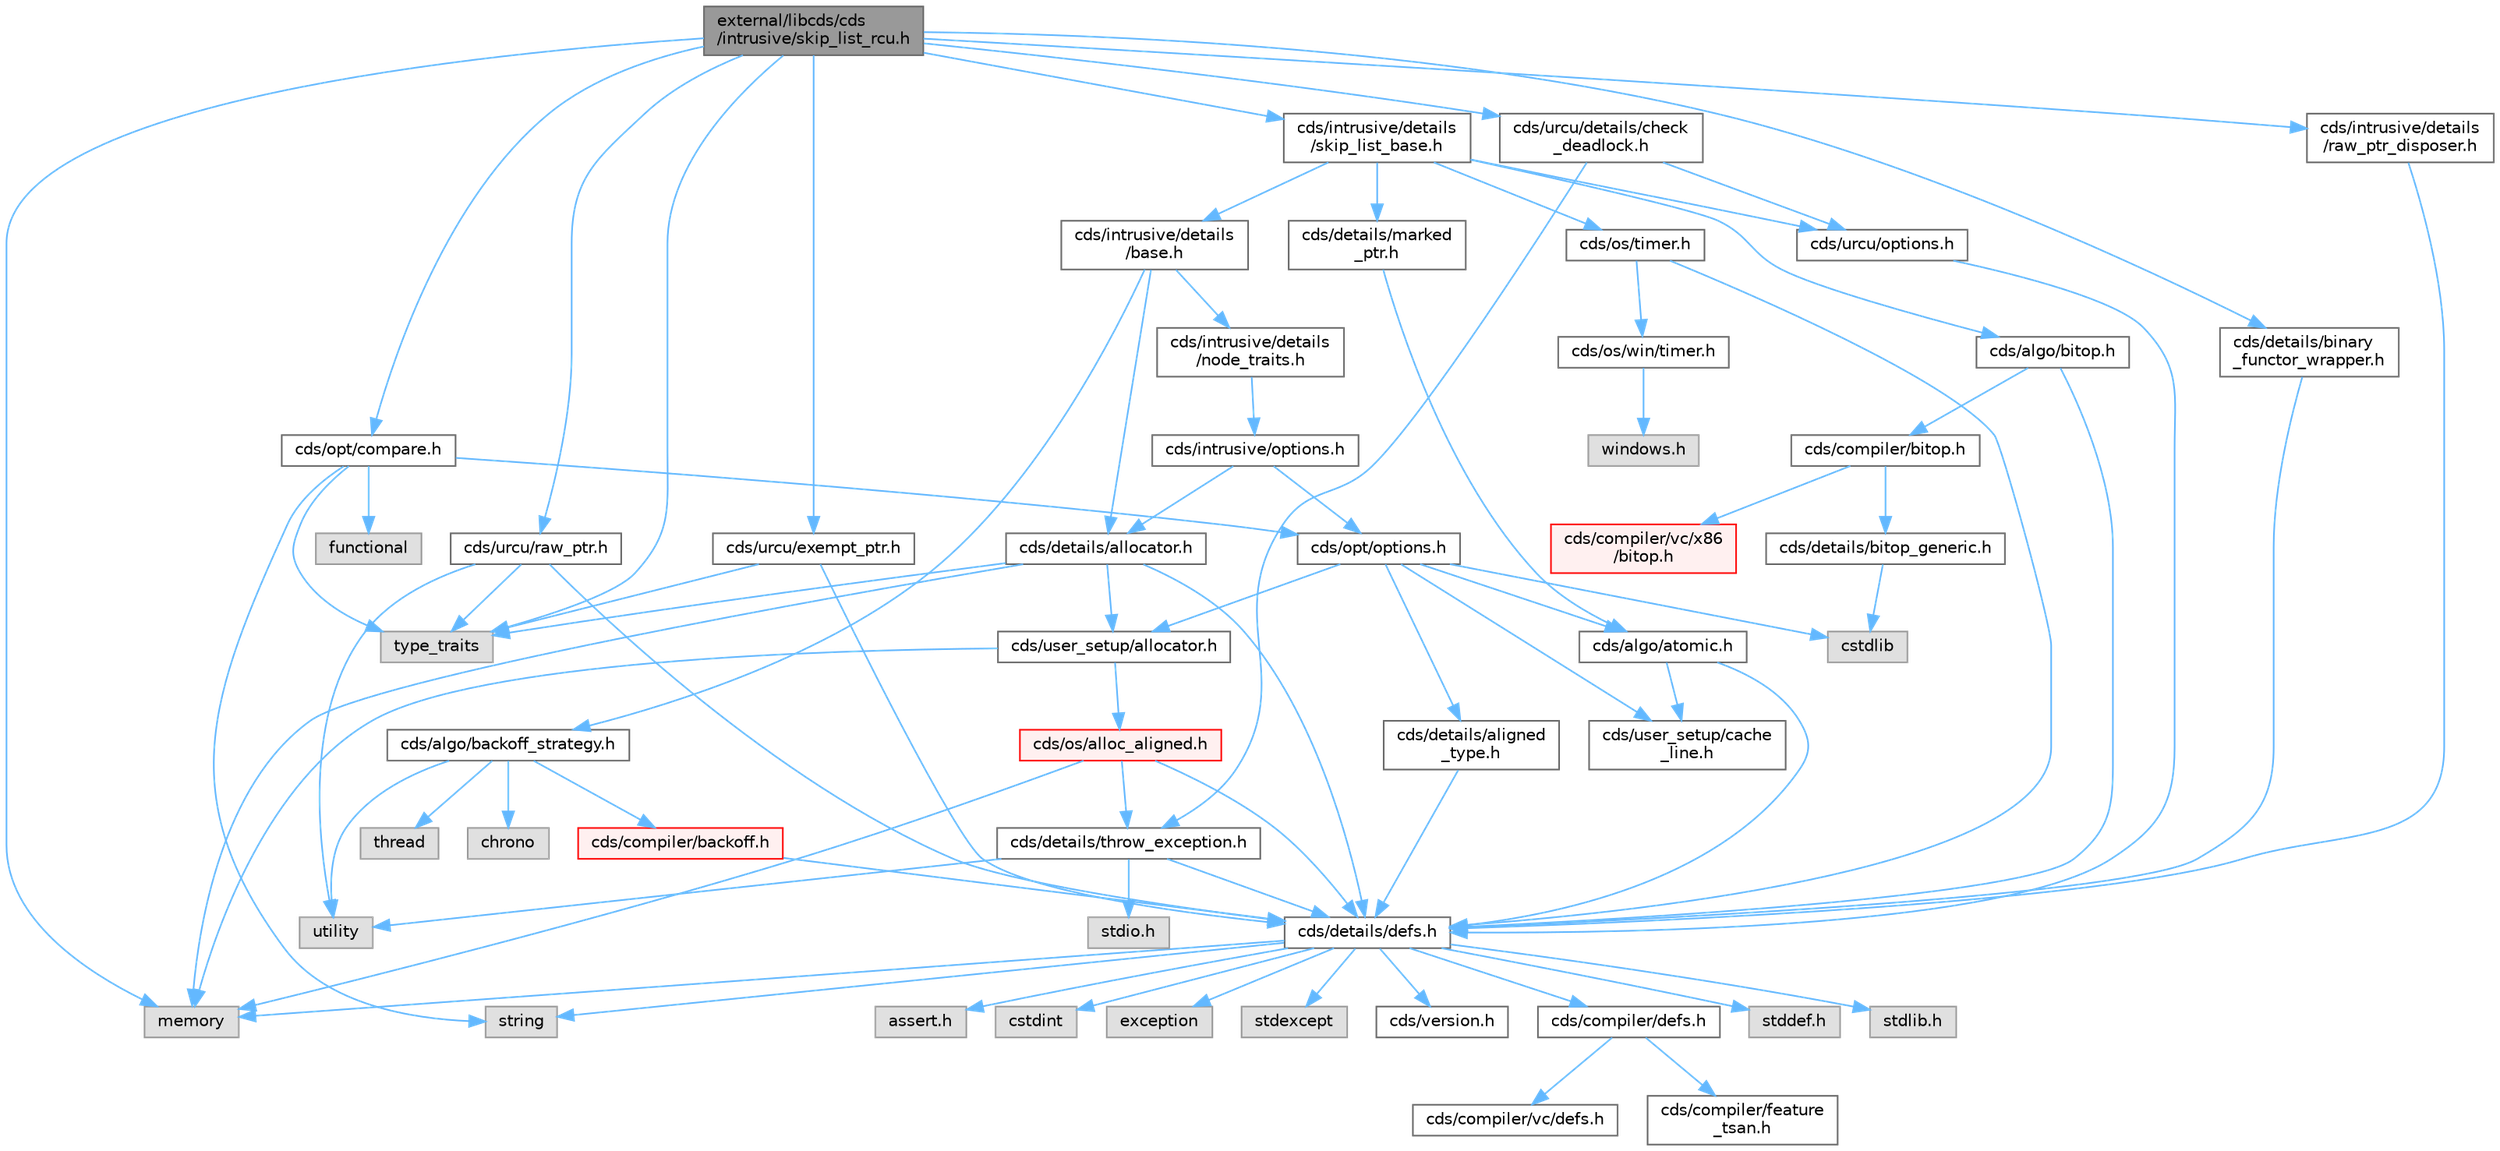 digraph "external/libcds/cds/intrusive/skip_list_rcu.h"
{
 // LATEX_PDF_SIZE
  bgcolor="transparent";
  edge [fontname=Helvetica,fontsize=10,labelfontname=Helvetica,labelfontsize=10];
  node [fontname=Helvetica,fontsize=10,shape=box,height=0.2,width=0.4];
  Node1 [id="Node000001",label="external/libcds/cds\l/intrusive/skip_list_rcu.h",height=0.2,width=0.4,color="gray40", fillcolor="grey60", style="filled", fontcolor="black",tooltip=" "];
  Node1 -> Node2 [id="edge81_Node000001_Node000002",color="steelblue1",style="solid",tooltip=" "];
  Node2 [id="Node000002",label="type_traits",height=0.2,width=0.4,color="grey60", fillcolor="#E0E0E0", style="filled",tooltip=" "];
  Node1 -> Node3 [id="edge82_Node000001_Node000003",color="steelblue1",style="solid",tooltip=" "];
  Node3 [id="Node000003",label="memory",height=0.2,width=0.4,color="grey60", fillcolor="#E0E0E0", style="filled",tooltip=" "];
  Node1 -> Node4 [id="edge83_Node000001_Node000004",color="steelblue1",style="solid",tooltip=" "];
  Node4 [id="Node000004",label="cds/intrusive/details\l/skip_list_base.h",height=0.2,width=0.4,color="grey40", fillcolor="white", style="filled",URL="$intrusive_2details_2skip__list__base_8h.html",tooltip=" "];
  Node4 -> Node5 [id="edge84_Node000004_Node000005",color="steelblue1",style="solid",tooltip=" "];
  Node5 [id="Node000005",label="cds/intrusive/details\l/base.h",height=0.2,width=0.4,color="grey40", fillcolor="white", style="filled",URL="$external_2libcds_2cds_2intrusive_2details_2base_8h.html",tooltip=" "];
  Node5 -> Node6 [id="edge85_Node000005_Node000006",color="steelblue1",style="solid",tooltip=" "];
  Node6 [id="Node000006",label="cds/intrusive/details\l/node_traits.h",height=0.2,width=0.4,color="grey40", fillcolor="white", style="filled",URL="$node__traits_8h.html",tooltip=" "];
  Node6 -> Node7 [id="edge86_Node000006_Node000007",color="steelblue1",style="solid",tooltip=" "];
  Node7 [id="Node000007",label="cds/intrusive/options.h",height=0.2,width=0.4,color="grey40", fillcolor="white", style="filled",URL="$intrusive_2options_8h.html",tooltip=" "];
  Node7 -> Node8 [id="edge87_Node000007_Node000008",color="steelblue1",style="solid",tooltip=" "];
  Node8 [id="Node000008",label="cds/opt/options.h",height=0.2,width=0.4,color="grey40", fillcolor="white", style="filled",URL="$opt_2options_8h.html",tooltip=" "];
  Node8 -> Node9 [id="edge88_Node000008_Node000009",color="steelblue1",style="solid",tooltip=" "];
  Node9 [id="Node000009",label="cstdlib",height=0.2,width=0.4,color="grey60", fillcolor="#E0E0E0", style="filled",tooltip=" "];
  Node8 -> Node10 [id="edge89_Node000008_Node000010",color="steelblue1",style="solid",tooltip=" "];
  Node10 [id="Node000010",label="cds/details/aligned\l_type.h",height=0.2,width=0.4,color="grey40", fillcolor="white", style="filled",URL="$aligned__type_8h.html",tooltip=" "];
  Node10 -> Node11 [id="edge90_Node000010_Node000011",color="steelblue1",style="solid",tooltip=" "];
  Node11 [id="Node000011",label="cds/details/defs.h",height=0.2,width=0.4,color="grey40", fillcolor="white", style="filled",URL="$details_2defs_8h.html",tooltip=" "];
  Node11 -> Node12 [id="edge91_Node000011_Node000012",color="steelblue1",style="solid",tooltip=" "];
  Node12 [id="Node000012",label="stddef.h",height=0.2,width=0.4,color="grey60", fillcolor="#E0E0E0", style="filled",tooltip=" "];
  Node11 -> Node13 [id="edge92_Node000011_Node000013",color="steelblue1",style="solid",tooltip=" "];
  Node13 [id="Node000013",label="stdlib.h",height=0.2,width=0.4,color="grey60", fillcolor="#E0E0E0", style="filled",tooltip=" "];
  Node11 -> Node14 [id="edge93_Node000011_Node000014",color="steelblue1",style="solid",tooltip=" "];
  Node14 [id="Node000014",label="assert.h",height=0.2,width=0.4,color="grey60", fillcolor="#E0E0E0", style="filled",tooltip=" "];
  Node11 -> Node15 [id="edge94_Node000011_Node000015",color="steelblue1",style="solid",tooltip=" "];
  Node15 [id="Node000015",label="cstdint",height=0.2,width=0.4,color="grey60", fillcolor="#E0E0E0", style="filled",tooltip=" "];
  Node11 -> Node16 [id="edge95_Node000011_Node000016",color="steelblue1",style="solid",tooltip=" "];
  Node16 [id="Node000016",label="exception",height=0.2,width=0.4,color="grey60", fillcolor="#E0E0E0", style="filled",tooltip=" "];
  Node11 -> Node17 [id="edge96_Node000011_Node000017",color="steelblue1",style="solid",tooltip=" "];
  Node17 [id="Node000017",label="stdexcept",height=0.2,width=0.4,color="grey60", fillcolor="#E0E0E0", style="filled",tooltip=" "];
  Node11 -> Node18 [id="edge97_Node000011_Node000018",color="steelblue1",style="solid",tooltip=" "];
  Node18 [id="Node000018",label="string",height=0.2,width=0.4,color="grey60", fillcolor="#E0E0E0", style="filled",tooltip=" "];
  Node11 -> Node3 [id="edge98_Node000011_Node000003",color="steelblue1",style="solid",tooltip=" "];
  Node11 -> Node19 [id="edge99_Node000011_Node000019",color="steelblue1",style="solid",tooltip=" "];
  Node19 [id="Node000019",label="cds/version.h",height=0.2,width=0.4,color="grey40", fillcolor="white", style="filled",URL="$external_2libcds_2cds_2version_8h.html",tooltip=" "];
  Node11 -> Node20 [id="edge100_Node000011_Node000020",color="steelblue1",style="solid",tooltip=" "];
  Node20 [id="Node000020",label="cds/compiler/defs.h",height=0.2,width=0.4,color="grey40", fillcolor="white", style="filled",URL="$compiler_2defs_8h.html",tooltip=" "];
  Node20 -> Node21 [id="edge101_Node000020_Node000021",color="steelblue1",style="solid",tooltip=" "];
  Node21 [id="Node000021",label="cds/compiler/vc/defs.h",height=0.2,width=0.4,color="grey40", fillcolor="white", style="filled",URL="$compiler_2vc_2defs_8h.html",tooltip=" "];
  Node20 -> Node22 [id="edge102_Node000020_Node000022",color="steelblue1",style="solid",tooltip=" "];
  Node22 [id="Node000022",label="cds/compiler/feature\l_tsan.h",height=0.2,width=0.4,color="grey40", fillcolor="white", style="filled",URL="$feature__tsan_8h.html",tooltip=" "];
  Node8 -> Node23 [id="edge103_Node000008_Node000023",color="steelblue1",style="solid",tooltip=" "];
  Node23 [id="Node000023",label="cds/user_setup/allocator.h",height=0.2,width=0.4,color="grey40", fillcolor="white", style="filled",URL="$external_2libcds_2cds_2user__setup_2allocator_8h.html",tooltip="Default implementation of allocator classes."];
  Node23 -> Node3 [id="edge104_Node000023_Node000003",color="steelblue1",style="solid",tooltip=" "];
  Node23 -> Node24 [id="edge105_Node000023_Node000024",color="steelblue1",style="solid",tooltip=" "];
  Node24 [id="Node000024",label="cds/os/alloc_aligned.h",height=0.2,width=0.4,color="red", fillcolor="#FFF0F0", style="filled",URL="$alloc__aligned_8h.html",tooltip=" "];
  Node24 -> Node11 [id="edge106_Node000024_Node000011",color="steelblue1",style="solid",tooltip=" "];
  Node24 -> Node3 [id="edge107_Node000024_Node000003",color="steelblue1",style="solid",tooltip=" "];
  Node24 -> Node35 [id="edge108_Node000024_Node000035",color="steelblue1",style="solid",tooltip=" "];
  Node35 [id="Node000035",label="cds/details/throw_exception.h",height=0.2,width=0.4,color="grey40", fillcolor="white", style="filled",URL="$throw__exception_8h.html",tooltip=" "];
  Node35 -> Node11 [id="edge109_Node000035_Node000011",color="steelblue1",style="solid",tooltip=" "];
  Node35 -> Node36 [id="edge110_Node000035_Node000036",color="steelblue1",style="solid",tooltip=" "];
  Node36 [id="Node000036",label="stdio.h",height=0.2,width=0.4,color="grey60", fillcolor="#E0E0E0", style="filled",tooltip=" "];
  Node35 -> Node37 [id="edge111_Node000035_Node000037",color="steelblue1",style="solid",tooltip=" "];
  Node37 [id="Node000037",label="utility",height=0.2,width=0.4,color="grey60", fillcolor="#E0E0E0", style="filled",tooltip=" "];
  Node8 -> Node38 [id="edge112_Node000008_Node000038",color="steelblue1",style="solid",tooltip=" "];
  Node38 [id="Node000038",label="cds/user_setup/cache\l_line.h",height=0.2,width=0.4,color="grey40", fillcolor="white", style="filled",URL="$cache__line_8h.html",tooltip="Cache-line size definition"];
  Node8 -> Node39 [id="edge113_Node000008_Node000039",color="steelblue1",style="solid",tooltip=" "];
  Node39 [id="Node000039",label="cds/algo/atomic.h",height=0.2,width=0.4,color="grey40", fillcolor="white", style="filled",URL="$external_2libcds_2cds_2algo_2atomic_8h.html",tooltip=" "];
  Node39 -> Node11 [id="edge114_Node000039_Node000011",color="steelblue1",style="solid",tooltip=" "];
  Node39 -> Node38 [id="edge115_Node000039_Node000038",color="steelblue1",style="solid",tooltip=" "];
  Node7 -> Node40 [id="edge116_Node000007_Node000040",color="steelblue1",style="solid",tooltip=" "];
  Node40 [id="Node000040",label="cds/details/allocator.h",height=0.2,width=0.4,color="grey40", fillcolor="white", style="filled",URL="$external_2libcds_2cds_2details_2allocator_8h.html",tooltip=" "];
  Node40 -> Node2 [id="edge117_Node000040_Node000002",color="steelblue1",style="solid",tooltip=" "];
  Node40 -> Node3 [id="edge118_Node000040_Node000003",color="steelblue1",style="solid",tooltip=" "];
  Node40 -> Node11 [id="edge119_Node000040_Node000011",color="steelblue1",style="solid",tooltip=" "];
  Node40 -> Node23 [id="edge120_Node000040_Node000023",color="steelblue1",style="solid",tooltip=" "];
  Node5 -> Node40 [id="edge121_Node000005_Node000040",color="steelblue1",style="solid",tooltip=" "];
  Node5 -> Node41 [id="edge122_Node000005_Node000041",color="steelblue1",style="solid",tooltip=" "];
  Node41 [id="Node000041",label="cds/algo/backoff_strategy.h",height=0.2,width=0.4,color="grey40", fillcolor="white", style="filled",URL="$backoff__strategy_8h.html",tooltip=" "];
  Node41 -> Node37 [id="edge123_Node000041_Node000037",color="steelblue1",style="solid",tooltip=" "];
  Node41 -> Node33 [id="edge124_Node000041_Node000033",color="steelblue1",style="solid",tooltip=" "];
  Node33 [id="Node000033",label="thread",height=0.2,width=0.4,color="grey60", fillcolor="#E0E0E0", style="filled",tooltip=" "];
  Node41 -> Node42 [id="edge125_Node000041_Node000042",color="steelblue1",style="solid",tooltip=" "];
  Node42 [id="Node000042",label="chrono",height=0.2,width=0.4,color="grey60", fillcolor="#E0E0E0", style="filled",tooltip=" "];
  Node41 -> Node43 [id="edge126_Node000041_Node000043",color="steelblue1",style="solid",tooltip=" "];
  Node43 [id="Node000043",label="cds/compiler/backoff.h",height=0.2,width=0.4,color="red", fillcolor="#FFF0F0", style="filled",URL="$backoff_8h.html",tooltip=" "];
  Node43 -> Node11 [id="edge127_Node000043_Node000011",color="steelblue1",style="solid",tooltip=" "];
  Node4 -> Node45 [id="edge128_Node000004_Node000045",color="steelblue1",style="solid",tooltip=" "];
  Node45 [id="Node000045",label="cds/details/marked\l_ptr.h",height=0.2,width=0.4,color="grey40", fillcolor="white", style="filled",URL="$marked__ptr_8h.html",tooltip=" "];
  Node45 -> Node39 [id="edge129_Node000045_Node000039",color="steelblue1",style="solid",tooltip=" "];
  Node4 -> Node29 [id="edge130_Node000004_Node000029",color="steelblue1",style="solid",tooltip=" "];
  Node29 [id="Node000029",label="cds/algo/bitop.h",height=0.2,width=0.4,color="grey40", fillcolor="white", style="filled",URL="$algo_2bitop_8h.html",tooltip=" "];
  Node29 -> Node11 [id="edge131_Node000029_Node000011",color="steelblue1",style="solid",tooltip=" "];
  Node29 -> Node30 [id="edge132_Node000029_Node000030",color="steelblue1",style="solid",tooltip=" "];
  Node30 [id="Node000030",label="cds/compiler/bitop.h",height=0.2,width=0.4,color="grey40", fillcolor="white", style="filled",URL="$compiler_2bitop_8h.html",tooltip=" "];
  Node30 -> Node31 [id="edge133_Node000030_Node000031",color="steelblue1",style="solid",tooltip=" "];
  Node31 [id="Node000031",label="cds/compiler/vc/x86\l/bitop.h",height=0.2,width=0.4,color="red", fillcolor="#FFF0F0", style="filled",URL="$compiler_2vc_2x86_2bitop_8h.html",tooltip=" "];
  Node30 -> Node34 [id="edge134_Node000030_Node000034",color="steelblue1",style="solid",tooltip=" "];
  Node34 [id="Node000034",label="cds/details/bitop_generic.h",height=0.2,width=0.4,color="grey40", fillcolor="white", style="filled",URL="$bitop__generic_8h.html",tooltip=" "];
  Node34 -> Node9 [id="edge135_Node000034_Node000009",color="steelblue1",style="solid",tooltip=" "];
  Node4 -> Node46 [id="edge136_Node000004_Node000046",color="steelblue1",style="solid",tooltip=" "];
  Node46 [id="Node000046",label="cds/os/timer.h",height=0.2,width=0.4,color="grey40", fillcolor="white", style="filled",URL="$timer_8h.html",tooltip=" "];
  Node46 -> Node11 [id="edge137_Node000046_Node000011",color="steelblue1",style="solid",tooltip=" "];
  Node46 -> Node47 [id="edge138_Node000046_Node000047",color="steelblue1",style="solid",tooltip=" "];
  Node47 [id="Node000047",label="cds/os/win/timer.h",height=0.2,width=0.4,color="grey40", fillcolor="white", style="filled",URL="$win_2timer_8h.html",tooltip=" "];
  Node47 -> Node48 [id="edge139_Node000047_Node000048",color="steelblue1",style="solid",tooltip=" "];
  Node48 [id="Node000048",label="windows.h",height=0.2,width=0.4,color="grey60", fillcolor="#E0E0E0", style="filled",tooltip=" "];
  Node4 -> Node49 [id="edge140_Node000004_Node000049",color="steelblue1",style="solid",tooltip=" "];
  Node49 [id="Node000049",label="cds/urcu/options.h",height=0.2,width=0.4,color="grey40", fillcolor="white", style="filled",URL="$urcu_2options_8h.html",tooltip=" "];
  Node49 -> Node11 [id="edge141_Node000049_Node000011",color="steelblue1",style="solid",tooltip=" "];
  Node1 -> Node50 [id="edge142_Node000001_Node000050",color="steelblue1",style="solid",tooltip=" "];
  Node50 [id="Node000050",label="cds/opt/compare.h",height=0.2,width=0.4,color="grey40", fillcolor="white", style="filled",URL="$external_2libcds_2cds_2opt_2compare_8h.html",tooltip=" "];
  Node50 -> Node2 [id="edge143_Node000050_Node000002",color="steelblue1",style="solid",tooltip=" "];
  Node50 -> Node51 [id="edge144_Node000050_Node000051",color="steelblue1",style="solid",tooltip=" "];
  Node51 [id="Node000051",label="functional",height=0.2,width=0.4,color="grey60", fillcolor="#E0E0E0", style="filled",tooltip=" "];
  Node50 -> Node18 [id="edge145_Node000050_Node000018",color="steelblue1",style="solid",tooltip=" "];
  Node50 -> Node8 [id="edge146_Node000050_Node000008",color="steelblue1",style="solid",tooltip=" "];
  Node1 -> Node52 [id="edge147_Node000001_Node000052",color="steelblue1",style="solid",tooltip=" "];
  Node52 [id="Node000052",label="cds/urcu/details/check\l_deadlock.h",height=0.2,width=0.4,color="grey40", fillcolor="white", style="filled",URL="$check__deadlock_8h.html",tooltip=" "];
  Node52 -> Node49 [id="edge148_Node000052_Node000049",color="steelblue1",style="solid",tooltip=" "];
  Node52 -> Node35 [id="edge149_Node000052_Node000035",color="steelblue1",style="solid",tooltip=" "];
  Node1 -> Node53 [id="edge150_Node000001_Node000053",color="steelblue1",style="solid",tooltip=" "];
  Node53 [id="Node000053",label="cds/details/binary\l_functor_wrapper.h",height=0.2,width=0.4,color="grey40", fillcolor="white", style="filled",URL="$binary__functor__wrapper_8h.html",tooltip=" "];
  Node53 -> Node11 [id="edge151_Node000053_Node000011",color="steelblue1",style="solid",tooltip=" "];
  Node1 -> Node54 [id="edge152_Node000001_Node000054",color="steelblue1",style="solid",tooltip=" "];
  Node54 [id="Node000054",label="cds/urcu/exempt_ptr.h",height=0.2,width=0.4,color="grey40", fillcolor="white", style="filled",URL="$exempt__ptr_8h.html",tooltip=" "];
  Node54 -> Node2 [id="edge153_Node000054_Node000002",color="steelblue1",style="solid",tooltip=" "];
  Node54 -> Node11 [id="edge154_Node000054_Node000011",color="steelblue1",style="solid",tooltip=" "];
  Node1 -> Node55 [id="edge155_Node000001_Node000055",color="steelblue1",style="solid",tooltip=" "];
  Node55 [id="Node000055",label="cds/urcu/raw_ptr.h",height=0.2,width=0.4,color="grey40", fillcolor="white", style="filled",URL="$raw__ptr_8h.html",tooltip=" "];
  Node55 -> Node37 [id="edge156_Node000055_Node000037",color="steelblue1",style="solid",tooltip=" "];
  Node55 -> Node2 [id="edge157_Node000055_Node000002",color="steelblue1",style="solid",tooltip=" "];
  Node55 -> Node11 [id="edge158_Node000055_Node000011",color="steelblue1",style="solid",tooltip=" "];
  Node1 -> Node56 [id="edge159_Node000001_Node000056",color="steelblue1",style="solid",tooltip=" "];
  Node56 [id="Node000056",label="cds/intrusive/details\l/raw_ptr_disposer.h",height=0.2,width=0.4,color="grey40", fillcolor="white", style="filled",URL="$raw__ptr__disposer_8h.html",tooltip=" "];
  Node56 -> Node11 [id="edge160_Node000056_Node000011",color="steelblue1",style="solid",tooltip=" "];
}
